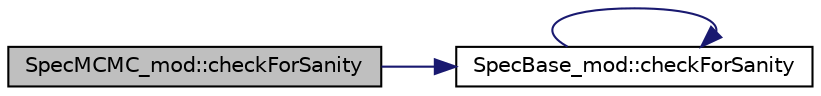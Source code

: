 digraph "SpecMCMC_mod::checkForSanity"
{
 // LATEX_PDF_SIZE
  edge [fontname="Helvetica",fontsize="10",labelfontname="Helvetica",labelfontsize="10"];
  node [fontname="Helvetica",fontsize="10",shape=record];
  rankdir="LR";
  Node1 [label="SpecMCMC_mod::checkForSanity",height=0.2,width=0.4,color="black", fillcolor="grey75", style="filled", fontcolor="black",tooltip=" "];
  Node1 -> Node2 [color="midnightblue",fontsize="10",style="solid",fontname="Helvetica"];
  Node2 [label="SpecBase_mod::checkForSanity",height=0.2,width=0.4,color="black", fillcolor="white", style="filled",URL="$namespaceSpecBase__mod.html#afdffc7491e90efddfad832bae496071f",tooltip=" "];
  Node2 -> Node2 [color="midnightblue",fontsize="10",style="solid",fontname="Helvetica"];
}
